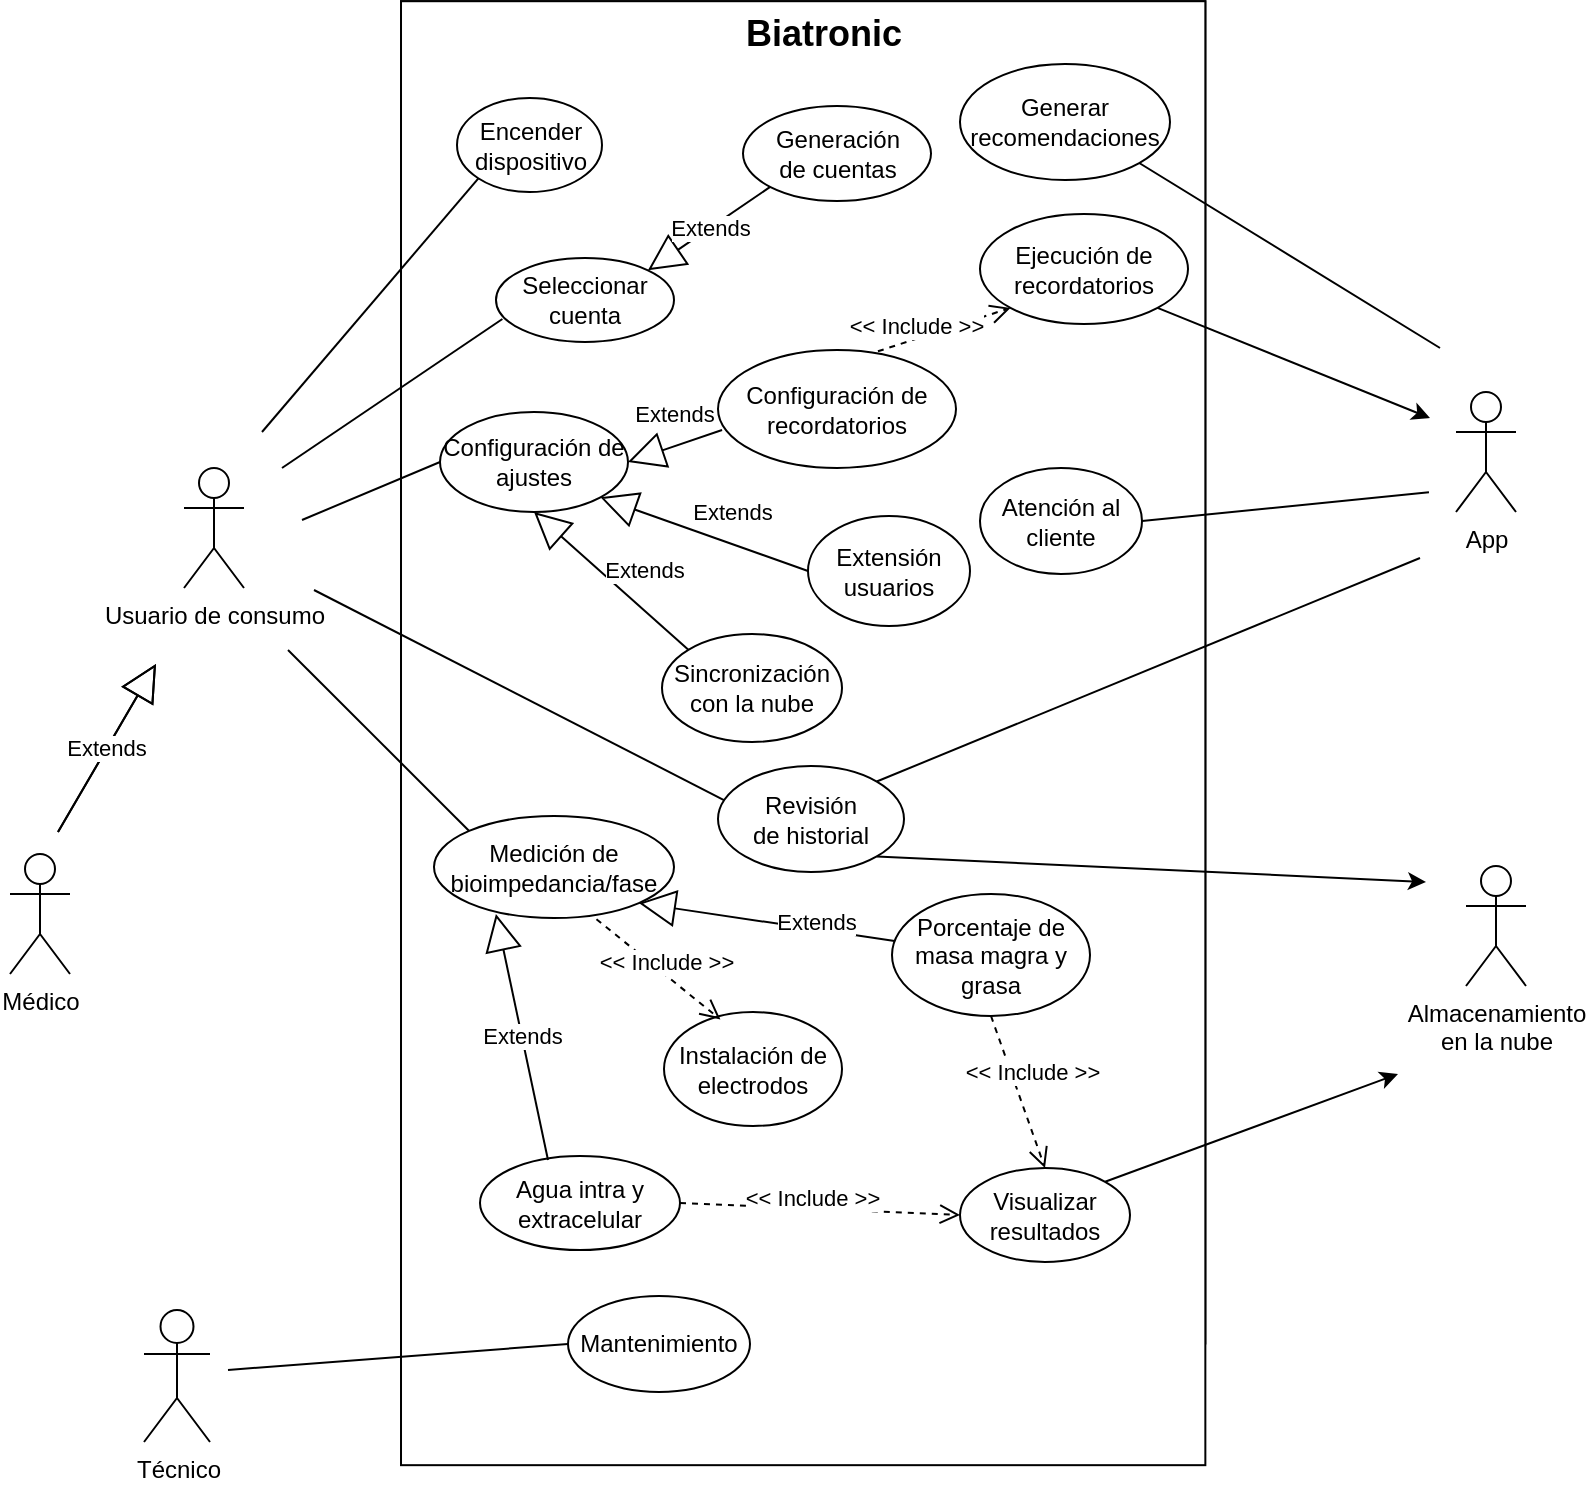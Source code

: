 <mxfile version="15.5.0" type="device"><diagram id="C_pKiAm9vAUtKVR6CjxO" name="Page-1"><mxGraphModel dx="1422" dy="793" grid="0" gridSize="10" guides="1" tooltips="1" connect="1" arrows="1" fold="1" page="1" pageScale="1" pageWidth="850" pageHeight="1100" math="0" shadow="0"><root><mxCell id="0"/><mxCell id="1" parent="0"/><mxCell id="WuNlpbv2ECsI3dbt5cQj-2" value="" style="rounded=0;whiteSpace=wrap;html=1;rotation=90;" parent="1" vertex="1"><mxGeometry x="103.02" y="139.09" width="671.14" height="402.17" as="geometry"/></mxCell><mxCell id="WuNlpbv2ECsI3dbt5cQj-3" value="&lt;div&gt;Usuario de consumo&lt;/div&gt;" style="shape=umlActor;verticalLabelPosition=bottom;verticalAlign=top;html=1;" parent="1" vertex="1"><mxGeometry x="129" y="238" width="30" height="60" as="geometry"/></mxCell><mxCell id="WuNlpbv2ECsI3dbt5cQj-6" value="&lt;div&gt;Generación &lt;br&gt;&lt;/div&gt;&lt;div&gt;de cuentas&lt;/div&gt;" style="ellipse;whiteSpace=wrap;html=1;" parent="1" vertex="1"><mxGeometry x="527" y="67" width="94" height="47.5" as="geometry"/></mxCell><mxCell id="WuNlpbv2ECsI3dbt5cQj-7" value="Medición de bioimpedancia/fase" style="ellipse;whiteSpace=wrap;html=1;" parent="1" vertex="1"><mxGeometry x="263" y="418" width="120" height="51" as="geometry"/></mxCell><mxCell id="WuNlpbv2ECsI3dbt5cQj-8" value="Agua intra y extracelular" style="ellipse;whiteSpace=wrap;html=1;" parent="1" vertex="1"><mxGeometry x="283" y="597" width="100" height="47" as="geometry"/></mxCell><mxCell id="WuNlpbv2ECsI3dbt5cQj-9" value="&lt;div&gt;Revisión &lt;br&gt;&lt;/div&gt;&lt;div&gt;de historial&lt;/div&gt;" style="ellipse;whiteSpace=wrap;html=1;" parent="1" vertex="1"><mxGeometry x="507.5" y="455" width="93" height="53" as="geometry"/></mxCell><mxCell id="WuNlpbv2ECsI3dbt5cQj-10" value="Configuración de recordatorios" style="ellipse;whiteSpace=wrap;html=1;" parent="1" vertex="1"><mxGeometry x="452" y="276" width="119" height="59" as="geometry"/></mxCell><mxCell id="WuNlpbv2ECsI3dbt5cQj-11" value="Ejecución de recordatorios" style="ellipse;whiteSpace=wrap;html=1;" parent="1" vertex="1"><mxGeometry x="506" y="171" width="104" height="55" as="geometry"/></mxCell><mxCell id="WuNlpbv2ECsI3dbt5cQj-33" value="&lt;b&gt;&lt;font style=&quot;font-size: 18px&quot;&gt;Biatronic&lt;/font&gt;&lt;/b&gt;" style="text;html=1;strokeColor=none;fillColor=none;align=center;verticalAlign=middle;whiteSpace=wrap;rounded=0;" parent="1" vertex="1"><mxGeometry x="387" y="13" width="40" height="20" as="geometry"/></mxCell><mxCell id="WuNlpbv2ECsI3dbt5cQj-35" value="&lt;div&gt;Almacenamiento &lt;br&gt;&lt;/div&gt;&lt;div&gt;en la nube&lt;/div&gt;" style="shape=umlActor;verticalLabelPosition=bottom;verticalAlign=top;html=1;" parent="1" vertex="1"><mxGeometry x="770" y="437" width="30" height="60" as="geometry"/></mxCell><mxCell id="WuNlpbv2ECsI3dbt5cQj-43" value="Porcentaje de masa magra y grasa " style="ellipse;whiteSpace=wrap;html=1;" parent="1" vertex="1"><mxGeometry x="399" y="508" width="99" height="61" as="geometry"/></mxCell><mxCell id="UCb506Gfx6IsbIZlC2Lq-1" value="&lt;div&gt;Médico&lt;/div&gt;" style="shape=umlActor;verticalLabelPosition=bottom;verticalAlign=top;html=1;outlineConnect=0;" parent="1" vertex="1"><mxGeometry x="42" y="431" width="30" height="60" as="geometry"/></mxCell><mxCell id="UCb506Gfx6IsbIZlC2Lq-2" value="&lt;div&gt;App&lt;/div&gt;" style="shape=umlActor;verticalLabelPosition=bottom;verticalAlign=top;html=1;outlineConnect=0;" parent="1" vertex="1"><mxGeometry x="765" y="200" width="30" height="60" as="geometry"/></mxCell><mxCell id="UCb506Gfx6IsbIZlC2Lq-3" value="Extends" style="endArrow=block;endSize=16;endFill=0;html=1;" parent="1" edge="1"><mxGeometry width="160" relative="1" as="geometry"><mxPoint x="66" y="420" as="sourcePoint"/><mxPoint x="115" y="336" as="targetPoint"/></mxGeometry></mxCell><mxCell id="UCb506Gfx6IsbIZlC2Lq-5" value="Seleccionar cuenta" style="ellipse;whiteSpace=wrap;html=1;" parent="1" vertex="1"><mxGeometry x="338" y="166" width="89" height="42" as="geometry"/></mxCell><mxCell id="UCb506Gfx6IsbIZlC2Lq-11" value="Visualizar resultados" style="ellipse;whiteSpace=wrap;html=1;" parent="1" vertex="1"><mxGeometry x="515.5" y="616" width="85" height="47" as="geometry"/></mxCell><mxCell id="UCb506Gfx6IsbIZlC2Lq-14" value="Configuración de ajustes" style="ellipse;whiteSpace=wrap;html=1;" parent="1" vertex="1"><mxGeometry x="280" y="273" width="94" height="50" as="geometry"/></mxCell><mxCell id="UCb506Gfx6IsbIZlC2Lq-17" value="&lt;div&gt;Encender &lt;br&gt;&lt;/div&gt;&lt;div&gt;dispositivo&lt;/div&gt;" style="ellipse;whiteSpace=wrap;html=1;" parent="1" vertex="1"><mxGeometry x="260" y="62" width="72.5" height="47" as="geometry"/></mxCell><mxCell id="UCb506Gfx6IsbIZlC2Lq-18" value="Instalación de electrodos" style="ellipse;whiteSpace=wrap;html=1;" parent="1" vertex="1"><mxGeometry x="367" y="67" width="89" height="57" as="geometry"/></mxCell><mxCell id="UCb506Gfx6IsbIZlC2Lq-20" value="&lt;div&gt;&amp;lt;&amp;lt; Include &amp;gt;&amp;gt;&lt;/div&gt;" style="html=1;verticalAlign=bottom;endArrow=open;dashed=1;endSize=8;exitX=1;exitY=1;exitDx=0;exitDy=0;entryX=-0.012;entryY=0.319;entryDx=0;entryDy=0;entryPerimeter=0;" parent="1" source="WuNlpbv2ECsI3dbt5cQj-8" target="UCb506Gfx6IsbIZlC2Lq-11" edge="1"><mxGeometry x="-0.055" y="-4" relative="1" as="geometry"><mxPoint x="330.0" y="469" as="sourcePoint"/><mxPoint x="415.0" y="483" as="targetPoint"/><mxPoint as="offset"/></mxGeometry></mxCell><mxCell id="UCb506Gfx6IsbIZlC2Lq-29" value="Extends" style="endArrow=block;endSize=16;endFill=0;html=1;exitX=0;exitY=0.5;exitDx=0;exitDy=0;entryX=1;entryY=0.5;entryDx=0;entryDy=0;" parent="1" source="WuNlpbv2ECsI3dbt5cQj-10" target="UCb506Gfx6IsbIZlC2Lq-14" edge="1"><mxGeometry width="160" relative="1" as="geometry"><mxPoint x="303" y="449.0" as="sourcePoint"/><mxPoint x="295" y="473" as="targetPoint"/></mxGeometry></mxCell><mxCell id="UCb506Gfx6IsbIZlC2Lq-30" value="&lt;div&gt;&amp;lt;&amp;lt; Include &amp;gt;&amp;gt;&lt;/div&gt;" style="html=1;verticalAlign=bottom;endArrow=open;dashed=1;endSize=8;exitX=0.5;exitY=0;exitDx=0;exitDy=0;entryX=0.39;entryY=1.055;entryDx=0;entryDy=0;entryPerimeter=0;" parent="1" source="WuNlpbv2ECsI3dbt5cQj-10" target="WuNlpbv2ECsI3dbt5cQj-11" edge="1"><mxGeometry x="-1" y="24" relative="1" as="geometry"><mxPoint x="383.0" y="576" as="sourcePoint"/><mxPoint x="448" y="620" as="targetPoint"/><mxPoint x="-4" y="8" as="offset"/></mxGeometry></mxCell><mxCell id="UCb506Gfx6IsbIZlC2Lq-33" value="Extends" style="endArrow=block;endSize=16;endFill=0;html=1;exitX=0;exitY=1;exitDx=0;exitDy=0;entryX=1;entryY=0;entryDx=0;entryDy=0;" parent="1" source="WuNlpbv2ECsI3dbt5cQj-6" target="UCb506Gfx6IsbIZlC2Lq-5" edge="1"><mxGeometry width="160" relative="1" as="geometry"><mxPoint x="465" y="172.0" as="sourcePoint"/><mxPoint x="514" y="88" as="targetPoint"/></mxGeometry></mxCell><mxCell id="UCb506Gfx6IsbIZlC2Lq-35" value="Extends" style="endArrow=block;endSize=16;endFill=0;html=1;exitX=0.34;exitY=0.043;exitDx=0;exitDy=0;entryX=0.258;entryY=0.961;entryDx=0;entryDy=0;entryPerimeter=0;exitPerimeter=0;" parent="1" source="WuNlpbv2ECsI3dbt5cQj-8" target="WuNlpbv2ECsI3dbt5cQj-7" edge="1"><mxGeometry width="160" relative="1" as="geometry"><mxPoint x="308" y="390" as="sourcePoint"/><mxPoint x="257" y="320" as="targetPoint"/></mxGeometry></mxCell><mxCell id="UCb506Gfx6IsbIZlC2Lq-36" value="Extends" style="endArrow=block;endSize=16;endFill=0;html=1;entryX=1;entryY=1;entryDx=0;entryDy=0;" parent="1" source="WuNlpbv2ECsI3dbt5cQj-43" target="WuNlpbv2ECsI3dbt5cQj-7" edge="1"><mxGeometry x="-0.384" y="-4" width="160" relative="1" as="geometry"><mxPoint x="443" y="380" as="sourcePoint"/><mxPoint x="392" y="310" as="targetPoint"/><mxPoint as="offset"/></mxGeometry></mxCell><mxCell id="UCb506Gfx6IsbIZlC2Lq-38" value="&lt;div&gt;&amp;lt;&amp;lt; Include &amp;gt;&amp;gt;&lt;/div&gt;" style="html=1;verticalAlign=bottom;endArrow=open;dashed=1;endSize=8;exitX=1;exitY=1;exitDx=0;exitDy=0;entryX=0;entryY=0;entryDx=0;entryDy=0;" parent="1" source="WuNlpbv2ECsI3dbt5cQj-43" target="UCb506Gfx6IsbIZlC2Lq-11" edge="1"><mxGeometry x="0.031" y="7" relative="1" as="geometry"><mxPoint x="499.0" y="441" as="sourcePoint"/><mxPoint x="531" y="626" as="targetPoint"/><mxPoint as="offset"/></mxGeometry></mxCell><mxCell id="UCb506Gfx6IsbIZlC2Lq-45" value="" style="rounded=0;whiteSpace=wrap;html=1;rotation=90;" parent="1" vertex="1"><mxGeometry x="72.6" y="169.51" width="731.98" height="402.17" as="geometry"/></mxCell><mxCell id="UCb506Gfx6IsbIZlC2Lq-47" value="&lt;div&gt;Generación &lt;br&gt;&lt;/div&gt;&lt;div&gt;de cuentas&lt;/div&gt;" style="ellipse;whiteSpace=wrap;html=1;" parent="1" vertex="1"><mxGeometry x="408.5" y="57" width="94" height="47.5" as="geometry"/></mxCell><mxCell id="UCb506Gfx6IsbIZlC2Lq-48" value="Medición de bioimpedancia/fase" style="ellipse;whiteSpace=wrap;html=1;" parent="1" vertex="1"><mxGeometry x="254" y="412" width="120" height="51" as="geometry"/></mxCell><mxCell id="UCb506Gfx6IsbIZlC2Lq-49" value="Agua intra y extracelular" style="ellipse;whiteSpace=wrap;html=1;" parent="1" vertex="1"><mxGeometry x="277" y="582" width="100" height="47" as="geometry"/></mxCell><mxCell id="UCb506Gfx6IsbIZlC2Lq-50" value="&lt;div&gt;Revisión &lt;br&gt;&lt;/div&gt;&lt;div&gt;de historial&lt;/div&gt;" style="ellipse;whiteSpace=wrap;html=1;" parent="1" vertex="1"><mxGeometry x="396" y="387" width="93" height="53" as="geometry"/></mxCell><mxCell id="UCb506Gfx6IsbIZlC2Lq-51" value="Configuración de recordatorios" style="ellipse;whiteSpace=wrap;html=1;" parent="1" vertex="1"><mxGeometry x="396" y="179" width="119" height="59" as="geometry"/></mxCell><mxCell id="UCb506Gfx6IsbIZlC2Lq-52" value="Ejecución de recordatorios" style="ellipse;whiteSpace=wrap;html=1;" parent="1" vertex="1"><mxGeometry x="527" y="111" width="104" height="55" as="geometry"/></mxCell><mxCell id="UCb506Gfx6IsbIZlC2Lq-53" value="&lt;b&gt;&lt;font style=&quot;font-size: 18px&quot;&gt;Biatronic&lt;/font&gt;&lt;/b&gt;" style="text;html=1;strokeColor=none;fillColor=none;align=center;verticalAlign=middle;whiteSpace=wrap;rounded=0;" parent="1" vertex="1"><mxGeometry x="428.5" y="11" width="40" height="20" as="geometry"/></mxCell><mxCell id="UCb506Gfx6IsbIZlC2Lq-55" value="Porcentaje de masa magra y grasa " style="ellipse;whiteSpace=wrap;html=1;" parent="1" vertex="1"><mxGeometry x="483" y="451" width="99" height="61" as="geometry"/></mxCell><mxCell id="UCb506Gfx6IsbIZlC2Lq-58" value="Extends" style="endArrow=block;endSize=16;endFill=0;html=1;" parent="1" edge="1"><mxGeometry width="160" relative="1" as="geometry"><mxPoint x="66" y="420" as="sourcePoint"/><mxPoint x="115" y="336" as="targetPoint"/></mxGeometry></mxCell><mxCell id="UCb506Gfx6IsbIZlC2Lq-59" value="Seleccionar cuenta" style="ellipse;whiteSpace=wrap;html=1;" parent="1" vertex="1"><mxGeometry x="285" y="133" width="89" height="42" as="geometry"/></mxCell><mxCell id="UCb506Gfx6IsbIZlC2Lq-60" value="Visualizar resultados" style="ellipse;whiteSpace=wrap;html=1;" parent="1" vertex="1"><mxGeometry x="517" y="588" width="85" height="47" as="geometry"/></mxCell><mxCell id="UCb506Gfx6IsbIZlC2Lq-61" value="Configuración de ajustes" style="ellipse;whiteSpace=wrap;html=1;" parent="1" vertex="1"><mxGeometry x="257" y="210" width="94" height="50" as="geometry"/></mxCell><mxCell id="UCb506Gfx6IsbIZlC2Lq-62" value="&lt;div&gt;Encender &lt;br&gt;&lt;/div&gt;&lt;div&gt;dispositivo&lt;/div&gt;" style="ellipse;whiteSpace=wrap;html=1;" parent="1" vertex="1"><mxGeometry x="265.5" y="53" width="72.5" height="47" as="geometry"/></mxCell><mxCell id="UCb506Gfx6IsbIZlC2Lq-63" value="Instalación de electrodos" style="ellipse;whiteSpace=wrap;html=1;" parent="1" vertex="1"><mxGeometry x="369" y="510" width="89" height="57" as="geometry"/></mxCell><mxCell id="UCb506Gfx6IsbIZlC2Lq-64" value="&lt;div&gt;&amp;lt;&amp;lt; Include &amp;gt;&amp;gt;&lt;/div&gt;" style="html=1;verticalAlign=bottom;endArrow=open;dashed=1;endSize=8;exitX=1;exitY=0.5;exitDx=0;exitDy=0;entryX=0;entryY=0.5;entryDx=0;entryDy=0;" parent="1" source="UCb506Gfx6IsbIZlC2Lq-49" target="UCb506Gfx6IsbIZlC2Lq-60" edge="1"><mxGeometry x="-0.055" y="-4" relative="1" as="geometry"><mxPoint x="330.0" y="469" as="sourcePoint"/><mxPoint x="506" y="603" as="targetPoint"/><mxPoint as="offset"/></mxGeometry></mxCell><mxCell id="UCb506Gfx6IsbIZlC2Lq-66" value="" style="endArrow=none;html=1;entryX=0;entryY=1;entryDx=0;entryDy=0;" parent="1" target="UCb506Gfx6IsbIZlC2Lq-62" edge="1"><mxGeometry width="50" height="50" relative="1" as="geometry"><mxPoint x="168" y="220" as="sourcePoint"/><mxPoint x="474.0" y="170.5" as="targetPoint"/></mxGeometry></mxCell><mxCell id="UCb506Gfx6IsbIZlC2Lq-67" value="" style="endArrow=none;html=1;entryX=0;entryY=0;entryDx=0;entryDy=0;" parent="1" target="UCb506Gfx6IsbIZlC2Lq-48" edge="1"><mxGeometry width="50" height="50" relative="1" as="geometry"><mxPoint x="181" y="329" as="sourcePoint"/><mxPoint x="505.06" y="95.669" as="targetPoint"/></mxGeometry></mxCell><mxCell id="UCb506Gfx6IsbIZlC2Lq-68" value="Extends" style="endArrow=block;endSize=16;endFill=0;html=1;exitX=0.017;exitY=0.678;exitDx=0;exitDy=0;entryX=1;entryY=0.5;entryDx=0;entryDy=0;exitPerimeter=0;" parent="1" source="UCb506Gfx6IsbIZlC2Lq-51" target="UCb506Gfx6IsbIZlC2Lq-61" edge="1"><mxGeometry x="-0.166" y="-15" width="160" relative="1" as="geometry"><mxPoint x="303" y="449.0" as="sourcePoint"/><mxPoint x="335" y="277" as="targetPoint"/><mxPoint as="offset"/></mxGeometry></mxCell><mxCell id="UCb506Gfx6IsbIZlC2Lq-69" value="&lt;div&gt;&amp;lt;&amp;lt; Include &amp;gt;&amp;gt;&lt;/div&gt;" style="html=1;verticalAlign=bottom;endArrow=open;dashed=1;endSize=8;exitX=0.672;exitY=0.011;exitDx=0;exitDy=0;entryX=0;entryY=1;entryDx=0;entryDy=0;exitPerimeter=0;" parent="1" source="UCb506Gfx6IsbIZlC2Lq-51" target="UCb506Gfx6IsbIZlC2Lq-52" edge="1"><mxGeometry x="-0.459" y="-2" relative="1" as="geometry"><mxPoint x="383.0" y="576" as="sourcePoint"/><mxPoint x="448" y="620" as="targetPoint"/><mxPoint as="offset"/></mxGeometry></mxCell><mxCell id="UCb506Gfx6IsbIZlC2Lq-70" value="" style="endArrow=classic;html=1;exitX=1;exitY=1;exitDx=0;exitDy=0;" parent="1" source="UCb506Gfx6IsbIZlC2Lq-52" edge="1"><mxGeometry width="50" height="50" relative="1" as="geometry"><mxPoint x="548" y="510" as="sourcePoint"/><mxPoint x="752" y="213" as="targetPoint"/></mxGeometry></mxCell><mxCell id="UCb506Gfx6IsbIZlC2Lq-71" value="" style="endArrow=none;html=1;entryX=0.036;entryY=0.726;entryDx=0;entryDy=0;entryPerimeter=0;" parent="1" target="UCb506Gfx6IsbIZlC2Lq-59" edge="1"><mxGeometry width="50" height="50" relative="1" as="geometry"><mxPoint x="178" y="238" as="sourcePoint"/><mxPoint x="390.06" y="125.669" as="targetPoint"/></mxGeometry></mxCell><mxCell id="UCb506Gfx6IsbIZlC2Lq-72" value="Extends" style="endArrow=block;endSize=16;endFill=0;html=1;exitX=0;exitY=1;exitDx=0;exitDy=0;entryX=1;entryY=0;entryDx=0;entryDy=0;" parent="1" source="UCb506Gfx6IsbIZlC2Lq-47" target="UCb506Gfx6IsbIZlC2Lq-59" edge="1"><mxGeometry width="160" relative="1" as="geometry"><mxPoint x="465" y="172.0" as="sourcePoint"/><mxPoint x="514" y="88" as="targetPoint"/></mxGeometry></mxCell><mxCell id="UCb506Gfx6IsbIZlC2Lq-73" value="Extends" style="endArrow=block;endSize=16;endFill=0;html=1;exitX=0.34;exitY=0.043;exitDx=0;exitDy=0;entryX=0.258;entryY=0.961;entryDx=0;entryDy=0;entryPerimeter=0;exitPerimeter=0;" parent="1" source="UCb506Gfx6IsbIZlC2Lq-49" target="UCb506Gfx6IsbIZlC2Lq-48" edge="1"><mxGeometry width="160" relative="1" as="geometry"><mxPoint x="308" y="390" as="sourcePoint"/><mxPoint x="257" y="320" as="targetPoint"/></mxGeometry></mxCell><mxCell id="UCb506Gfx6IsbIZlC2Lq-74" value="Extends" style="endArrow=block;endSize=16;endFill=0;html=1;entryX=1;entryY=1;entryDx=0;entryDy=0;" parent="1" source="UCb506Gfx6IsbIZlC2Lq-55" target="UCb506Gfx6IsbIZlC2Lq-48" edge="1"><mxGeometry x="-0.384" y="-4" width="160" relative="1" as="geometry"><mxPoint x="443" y="380" as="sourcePoint"/><mxPoint x="392" y="310" as="targetPoint"/><mxPoint as="offset"/></mxGeometry></mxCell><mxCell id="UCb506Gfx6IsbIZlC2Lq-75" value="&lt;div&gt;&amp;lt;&amp;lt; Include &amp;gt;&amp;gt;&lt;/div&gt;" style="html=1;verticalAlign=bottom;endArrow=open;dashed=1;endSize=8;exitX=0.5;exitY=1;exitDx=0;exitDy=0;entryX=0.5;entryY=0;entryDx=0;entryDy=0;" parent="1" source="UCb506Gfx6IsbIZlC2Lq-55" target="UCb506Gfx6IsbIZlC2Lq-60" edge="1"><mxGeometry x="0.031" y="7" relative="1" as="geometry"><mxPoint x="499.0" y="441" as="sourcePoint"/><mxPoint x="531" y="626" as="targetPoint"/><mxPoint as="offset"/></mxGeometry></mxCell><mxCell id="UCb506Gfx6IsbIZlC2Lq-76" value="" style="endArrow=none;html=1;entryX=0;entryY=0.5;entryDx=0;entryDy=0;" parent="1" target="UCb506Gfx6IsbIZlC2Lq-61" edge="1"><mxGeometry width="50" height="50" relative="1" as="geometry"><mxPoint x="188" y="264" as="sourcePoint"/><mxPoint x="351.204" y="206.492" as="targetPoint"/></mxGeometry></mxCell><mxCell id="UCb506Gfx6IsbIZlC2Lq-77" value="" style="endArrow=none;html=1;entryX=0.032;entryY=0.321;entryDx=0;entryDy=0;entryPerimeter=0;" parent="1" target="UCb506Gfx6IsbIZlC2Lq-50" edge="1"><mxGeometry width="50" height="50" relative="1" as="geometry"><mxPoint x="194" y="299" as="sourcePoint"/><mxPoint x="293" y="446" as="targetPoint"/></mxGeometry></mxCell><mxCell id="UCb506Gfx6IsbIZlC2Lq-78" value="" style="endArrow=none;html=1;entryX=1;entryY=0;entryDx=0;entryDy=0;" parent="1" target="UCb506Gfx6IsbIZlC2Lq-50" edge="1"><mxGeometry width="50" height="50" relative="1" as="geometry"><mxPoint x="747" y="283" as="sourcePoint"/><mxPoint x="303" y="456" as="targetPoint"/></mxGeometry></mxCell><mxCell id="UCb506Gfx6IsbIZlC2Lq-79" value="" style="endArrow=classic;html=1;exitX=1;exitY=1;exitDx=0;exitDy=0;" parent="1" source="UCb506Gfx6IsbIZlC2Lq-50" edge="1"><mxGeometry width="50" height="50" relative="1" as="geometry"><mxPoint x="623.995" y="515.996" as="sourcePoint"/><mxPoint x="750" y="445" as="targetPoint"/></mxGeometry></mxCell><mxCell id="UCb506Gfx6IsbIZlC2Lq-80" value="" style="endArrow=classic;html=1;exitX=1;exitY=0;exitDx=0;exitDy=0;" parent="1" source="UCb506Gfx6IsbIZlC2Lq-60" edge="1"><mxGeometry width="50" height="50" relative="1" as="geometry"><mxPoint x="606" y="454.5" as="sourcePoint"/><mxPoint x="736" y="541" as="targetPoint"/></mxGeometry></mxCell><mxCell id="UCb506Gfx6IsbIZlC2Lq-81" value="&lt;div&gt;&amp;lt;&amp;lt; Include &amp;gt;&amp;gt;&lt;/div&gt;" style="html=1;verticalAlign=bottom;endArrow=open;dashed=1;endSize=8;exitX=0.677;exitY=1.012;exitDx=0;exitDy=0;entryX=0.317;entryY=0.065;entryDx=0;entryDy=0;exitPerimeter=0;entryPerimeter=0;" parent="1" source="UCb506Gfx6IsbIZlC2Lq-48" target="UCb506Gfx6IsbIZlC2Lq-63" edge="1"><mxGeometry x="0.151" y="-2" relative="1" as="geometry"><mxPoint x="379.024" y="646.797" as="sourcePoint"/><mxPoint x="524.48" y="640.993" as="targetPoint"/><mxPoint as="offset"/></mxGeometry></mxCell><mxCell id="pVAJHaccaV6rxKtpLUaF-1" value="Técnico" style="shape=umlActor;verticalLabelPosition=bottom;verticalAlign=top;html=1;outlineConnect=0;" parent="1" vertex="1"><mxGeometry x="109" y="659" width="33" height="66" as="geometry"/></mxCell><mxCell id="pVAJHaccaV6rxKtpLUaF-2" value="Mantenimiento" style="ellipse;whiteSpace=wrap;html=1;" parent="1" vertex="1"><mxGeometry x="321" y="652" width="91" height="48" as="geometry"/></mxCell><mxCell id="pVAJHaccaV6rxKtpLUaF-3" value="" style="endArrow=none;html=1;entryX=0;entryY=0.5;entryDx=0;entryDy=0;" parent="1" target="pVAJHaccaV6rxKtpLUaF-2" edge="1"><mxGeometry width="50" height="50" relative="1" as="geometry"><mxPoint x="151" y="689" as="sourcePoint"/><mxPoint x="460.976" y="738.013" as="targetPoint"/></mxGeometry></mxCell><mxCell id="HC2bQkBOcQTyuC3OWskt-1" value="Atención al cliente" style="ellipse;whiteSpace=wrap;html=1;" parent="1" vertex="1"><mxGeometry x="527" y="238" width="81" height="53" as="geometry"/></mxCell><mxCell id="HC2bQkBOcQTyuC3OWskt-2" value="" style="endArrow=none;html=1;entryX=1;entryY=0.5;entryDx=0;entryDy=0;" parent="1" target="HC2bQkBOcQTyuC3OWskt-1" edge="1"><mxGeometry width="50" height="50" relative="1" as="geometry"><mxPoint x="751.48" y="250.16" as="sourcePoint"/><mxPoint x="584.996" y="305.999" as="targetPoint"/></mxGeometry></mxCell><mxCell id="HC2bQkBOcQTyuC3OWskt-3" value="Extensión usuarios" style="ellipse;whiteSpace=wrap;html=1;" parent="1" vertex="1"><mxGeometry x="441" y="262" width="81" height="55" as="geometry"/></mxCell><mxCell id="HC2bQkBOcQTyuC3OWskt-4" value="Sincronización con la nube" style="ellipse;whiteSpace=wrap;html=1;" parent="1" vertex="1"><mxGeometry x="368" y="321" width="90" height="54" as="geometry"/></mxCell><mxCell id="HC2bQkBOcQTyuC3OWskt-5" value="Extends" style="endArrow=block;endSize=16;endFill=0;html=1;exitX=0;exitY=0.5;exitDx=0;exitDy=0;entryX=1;entryY=1;entryDx=0;entryDy=0;" parent="1" source="HC2bQkBOcQTyuC3OWskt-3" target="UCb506Gfx6IsbIZlC2Lq-61" edge="1"><mxGeometry x="-0.166" y="-15" width="160" relative="1" as="geometry"><mxPoint x="403.023" y="235.002" as="sourcePoint"/><mxPoint x="361" y="245" as="targetPoint"/><mxPoint as="offset"/></mxGeometry></mxCell><mxCell id="HC2bQkBOcQTyuC3OWskt-6" value="Extends" style="endArrow=block;endSize=16;endFill=0;html=1;exitX=0;exitY=0;exitDx=0;exitDy=0;entryX=0.5;entryY=1;entryDx=0;entryDy=0;" parent="1" source="HC2bQkBOcQTyuC3OWskt-4" target="UCb506Gfx6IsbIZlC2Lq-61" edge="1"><mxGeometry x="-0.166" y="-15" width="160" relative="1" as="geometry"><mxPoint x="413.023" y="245.002" as="sourcePoint"/><mxPoint x="371" y="255" as="targetPoint"/><mxPoint as="offset"/></mxGeometry></mxCell><mxCell id="DTKV1hHYoaJ4r6wWyvng-1" value="&lt;div&gt;Generar &lt;br&gt;&lt;/div&gt;&lt;div&gt;recomendaciones&lt;br&gt;&lt;/div&gt;" style="ellipse;whiteSpace=wrap;html=1;" vertex="1" parent="1"><mxGeometry x="517" y="36" width="105" height="58" as="geometry"/></mxCell><mxCell id="DTKV1hHYoaJ4r6wWyvng-2" value="" style="endArrow=none;html=1;entryX=1;entryY=1;entryDx=0;entryDy=0;" edge="1" parent="1" target="DTKV1hHYoaJ4r6wWyvng-1"><mxGeometry width="50" height="50" relative="1" as="geometry"><mxPoint x="757" y="178" as="sourcePoint"/><mxPoint x="644" y="87.92" as="targetPoint"/></mxGeometry></mxCell></root></mxGraphModel></diagram></mxfile>
